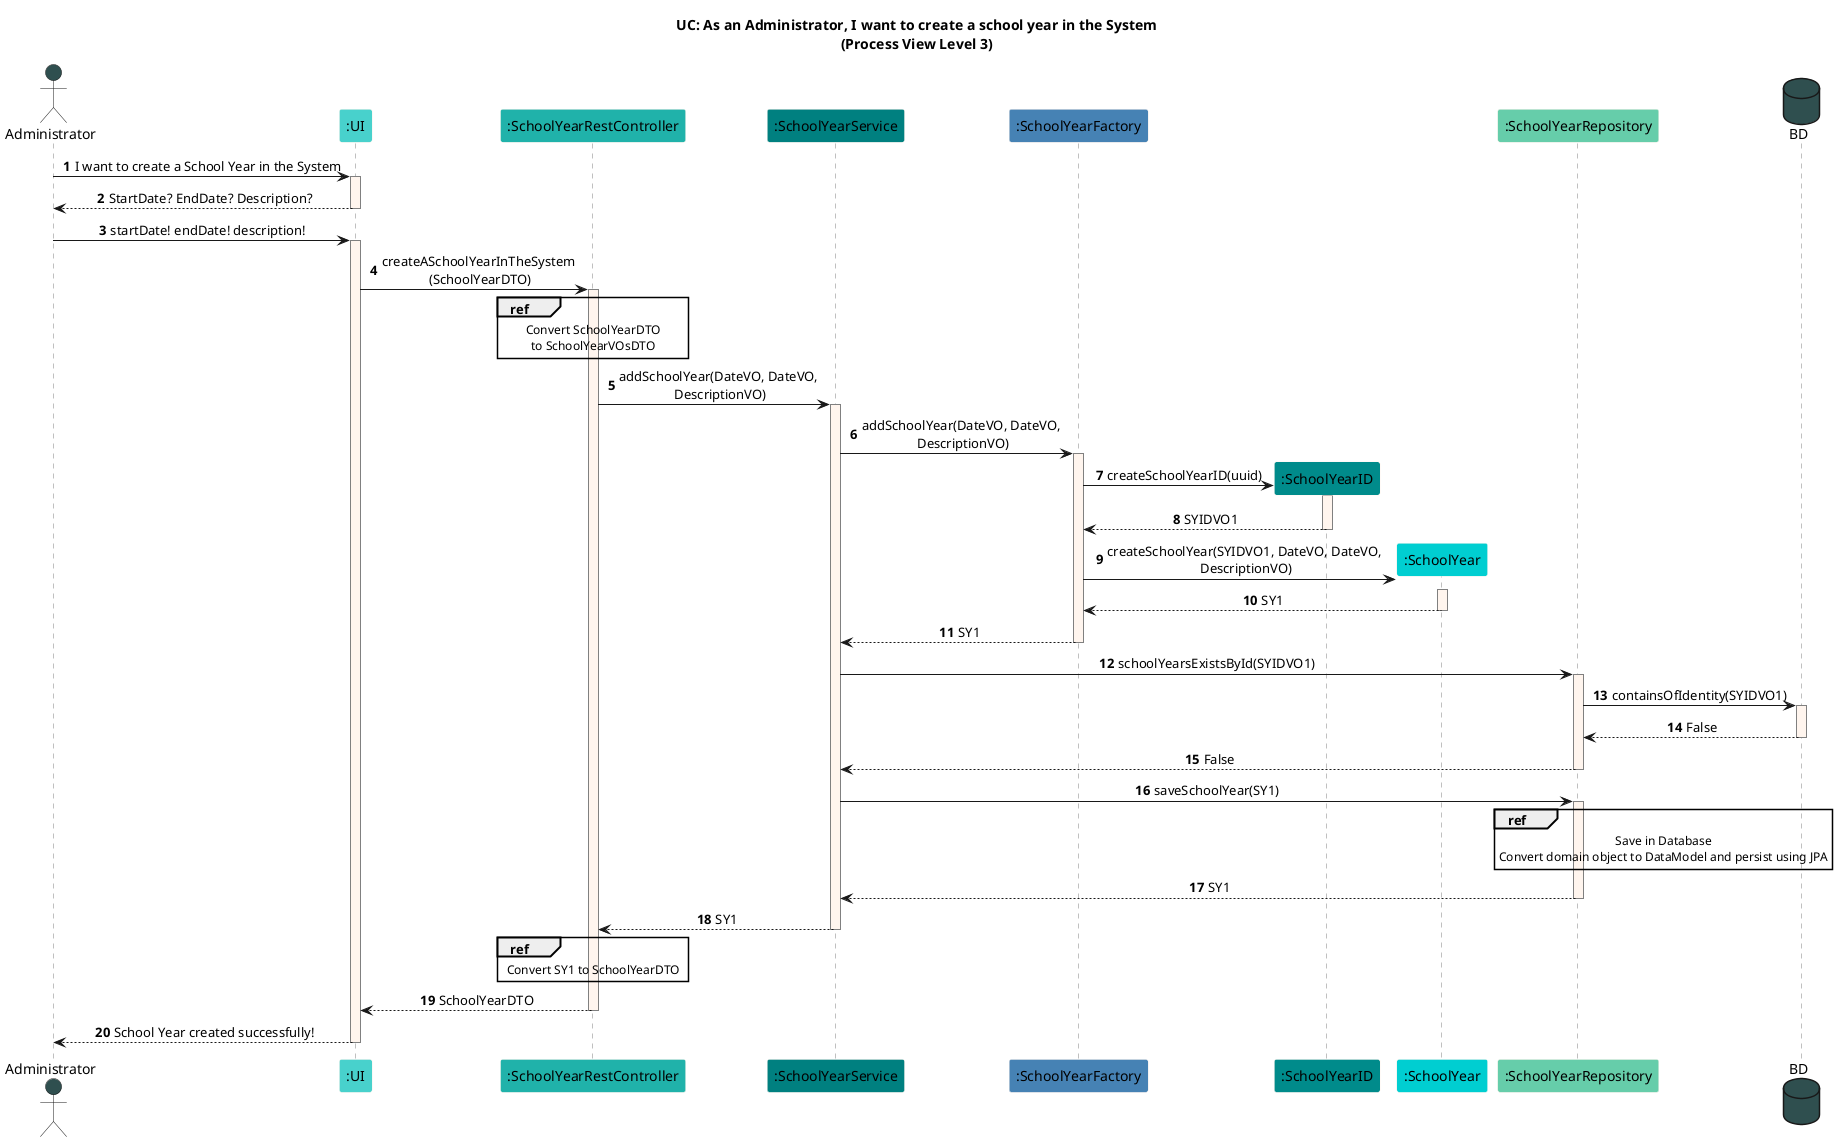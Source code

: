 @startuml
autonumber

title UC: As an Administrator, I want to create a school year in the System\n(Process View Level 3)

skinparam {
  SequenceLifeLineBorderColor gray
  SequenceParticipantBorderColor seashell
  DefaultTextAlignment center
}

actor Administrator as Admin #darkslategrey
participant ":UI" as UI #mediumturquoise
participant ":SchoolYearRestController" as C #lightseagreen
participant ":SchoolYearService" as SYS #teal
participant ":SchoolYearFactory" as SYF #steelblue
participant ":SchoolYearID" as SYID #darkcyan
participant ":SchoolYear" as SY #darkturquoise
participant ":SchoolYearRepository" as SYR #mediumaquamarine
database BD #darkslategrey

Admin -> UI: I want to create a School Year in the System
activate UI #seashell
UI --> Admin: StartDate? EndDate? Description?
deactivate UI #seashell
Admin -> UI: startDate! endDate! description!
activate UI #seashell
UI -> C: createASchoolYearInTheSystem \n(SchoolYearDTO)
activate C #seashell

ref over C
    Convert SchoolYearDTO
    to SchoolYearVOsDTO
end ref

C -> SYS: addSchoolYear(DateVO, DateVO, \nDescriptionVO)
activate SYS #seashell
SYS -> SYF: addSchoolYear(DateVO, DateVO, \nDescriptionVO)
activate SYF #seashell
SYF -> SYID **: createSchoolYearID(uuid)
activate SYID #seashell
SYID --> SYF: SYIDVO1
deactivate SYID
SYF -> SY **: createSchoolYear(SYIDVO1, DateVO, DateVO, \nDescriptionVO)
activate SY #seashell
SY --> SYF: SY1
deactivate SY #seashell
SYF --> SYS: SY1
deactivate SYF
SYS -> SYR: schoolYearsExistsById(SYIDVO1)
activate SYR #seashell
SYR -> BD : containsOfIdentity(SYIDVO1)
activate BD #seashell
SYR <-- BD: False
deactivate BD
SYR --> SYS: False
deactivate SYR
SYS -> SYR : saveSchoolYear(SY1)
activate SYR #seashell

ref over SYR
    Save in Database
    Convert domain object to DataModel and persist using JPA
end ref

SYR --> SYS: SY1
deactivate SYR
SYS --> C: SY1
deactivate SYS

ref over C
    Convert SY1 to SchoolYearDTO
end ref

C --> UI: SchoolYearDTO
deactivate C
UI --> Admin: School Year created successfully!
deactivate UI

@enduml